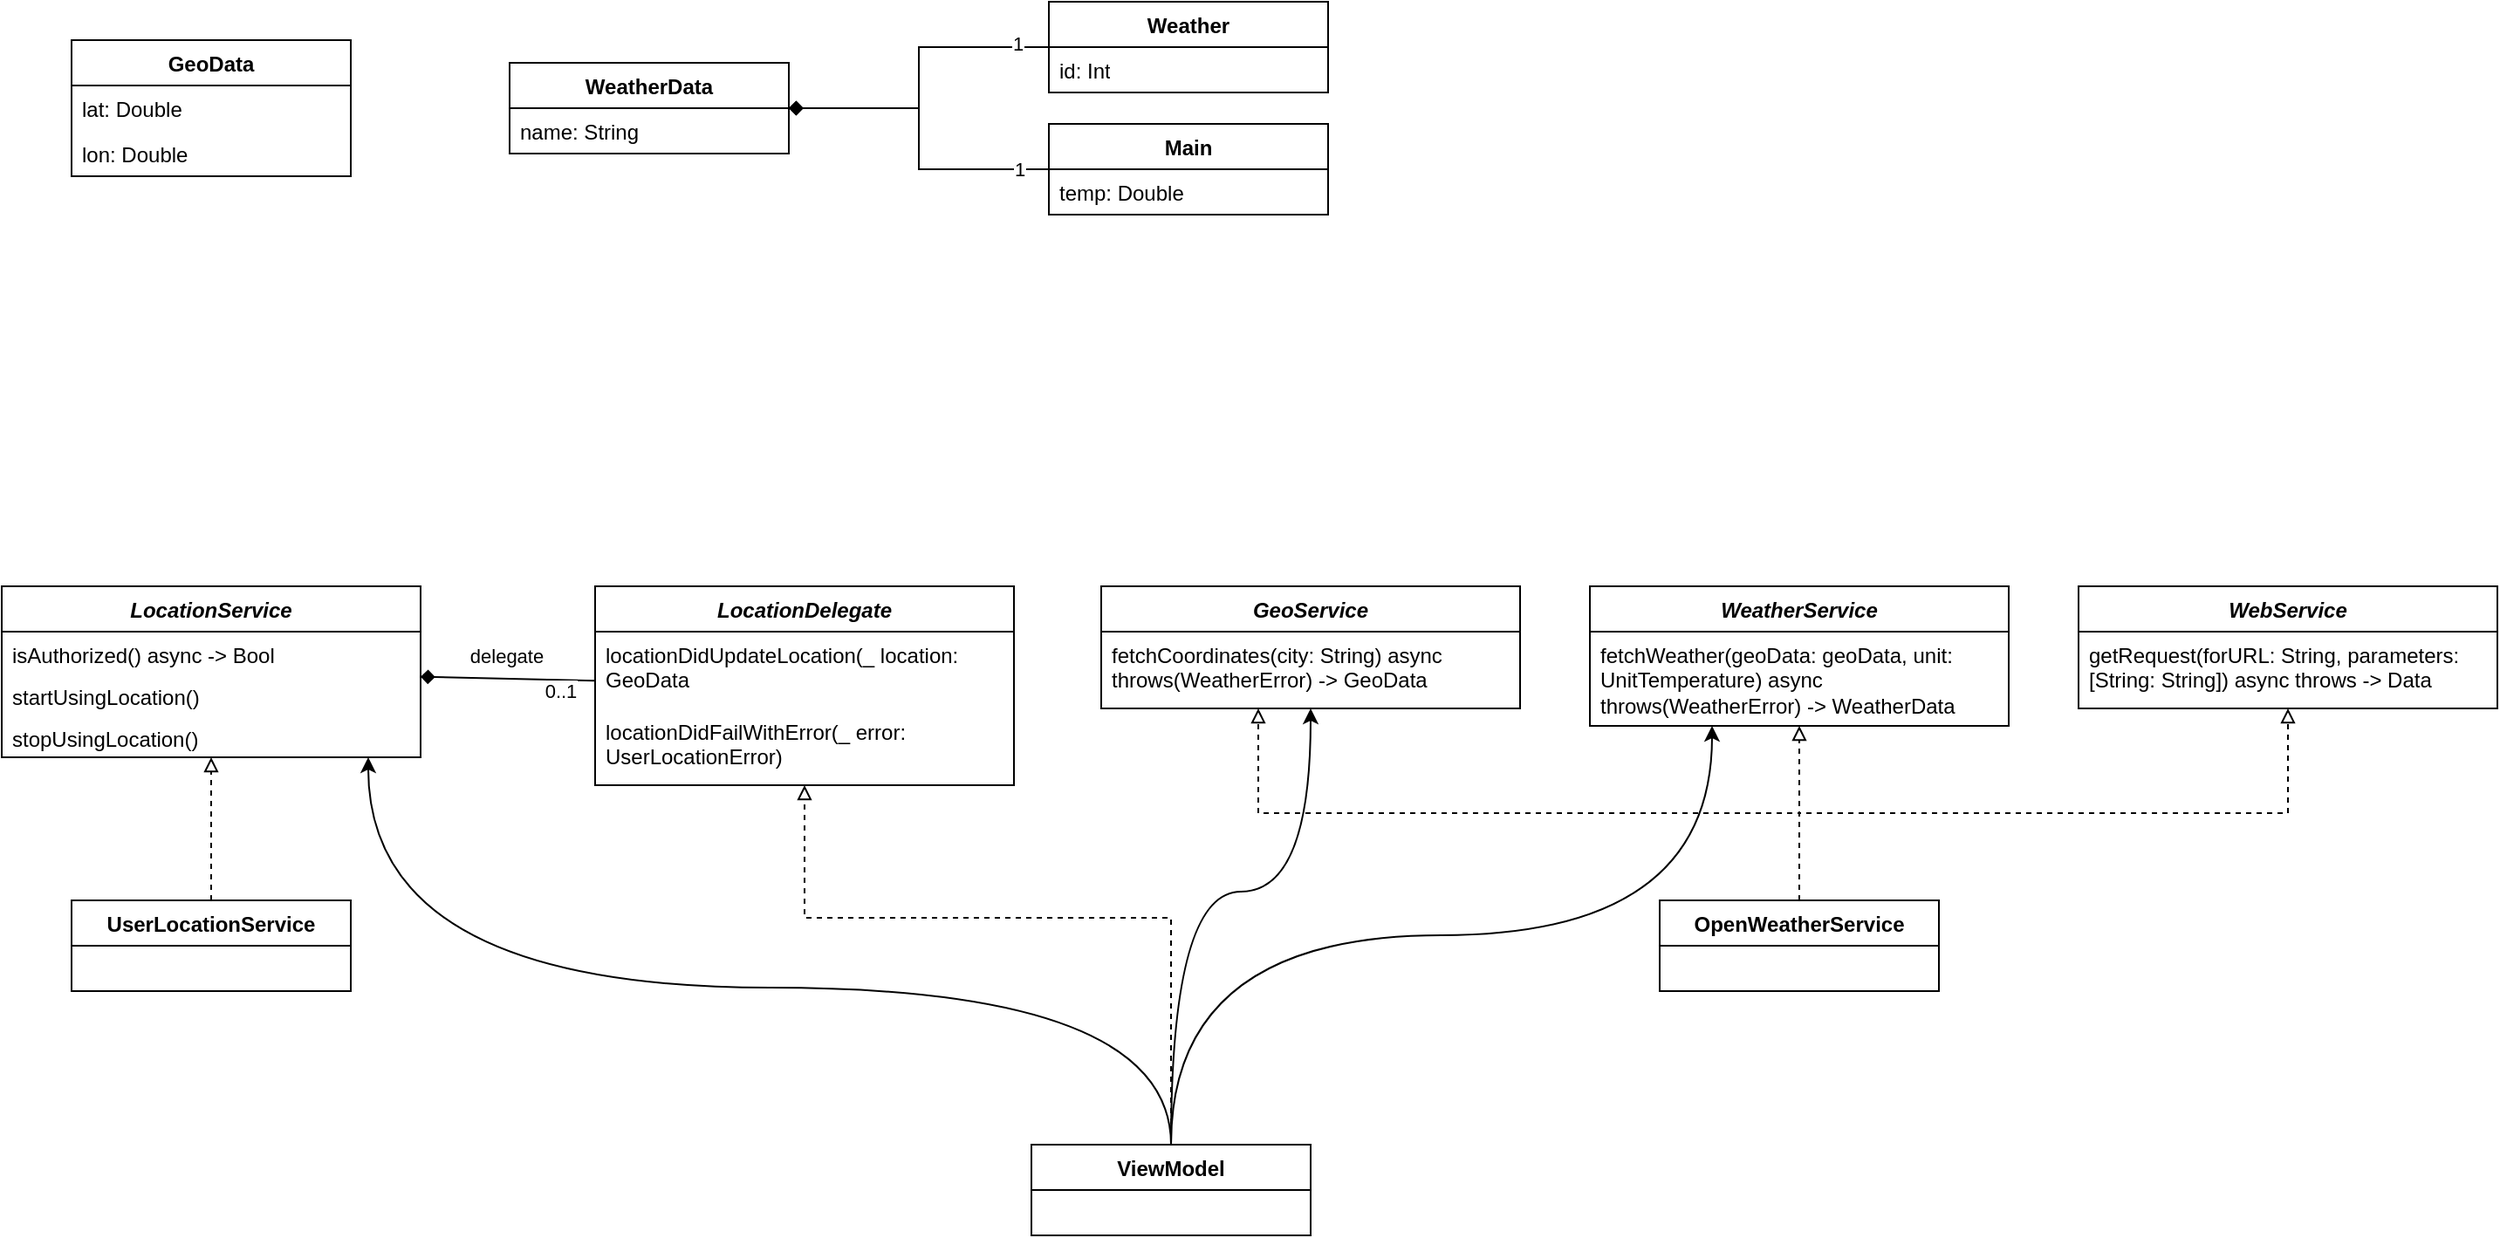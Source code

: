 <mxfile version="28.0.4">
  <diagram name="Page-1" id="w1_6OLsQB0cvUqWSx5Az">
    <mxGraphModel dx="1582" dy="1478" grid="1" gridSize="10" guides="1" tooltips="1" connect="1" arrows="1" fold="1" page="1" pageScale="1" pageWidth="827" pageHeight="1169" math="0" shadow="0">
      <root>
        <mxCell id="0" />
        <mxCell id="1" parent="0" />
        <mxCell id="kp8fkE1fsK6K8WB61W0s-1" value="&lt;i&gt;GeoService&lt;/i&gt;" style="swimlane;fontStyle=1;align=center;verticalAlign=top;childLayout=stackLayout;horizontal=1;startSize=26;horizontalStack=0;resizeParent=1;resizeParentMax=0;resizeLast=0;collapsible=1;marginBottom=0;whiteSpace=wrap;html=1;" parent="1" vertex="1">
          <mxGeometry x="1580" y="420" width="240" height="70" as="geometry" />
        </mxCell>
        <mxCell id="kp8fkE1fsK6K8WB61W0s-4" value="fetchCoordinates(city: String)&amp;nbsp;async throws(WeatherError)&lt;span style=&quot;background-color: transparent; color: light-dark(rgb(0, 0, 0), rgb(255, 255, 255));&quot;&gt;&amp;nbsp;-&amp;gt; GeoData&lt;/span&gt;" style="text;strokeColor=none;fillColor=none;align=left;verticalAlign=top;spacingLeft=4;spacingRight=4;overflow=hidden;rotatable=0;points=[[0,0.5],[1,0.5]];portConstraint=eastwest;whiteSpace=wrap;html=1;" parent="kp8fkE1fsK6K8WB61W0s-1" vertex="1">
          <mxGeometry y="26" width="240" height="44" as="geometry" />
        </mxCell>
        <mxCell id="kp8fkE1fsK6K8WB61W0s-5" value="&lt;i&gt;WeatherService&lt;/i&gt;" style="swimlane;fontStyle=1;align=center;verticalAlign=top;childLayout=stackLayout;horizontal=1;startSize=26;horizontalStack=0;resizeParent=1;resizeParentMax=0;resizeLast=0;collapsible=1;marginBottom=0;whiteSpace=wrap;html=1;" parent="1" vertex="1">
          <mxGeometry x="1860" y="420" width="240" height="80" as="geometry" />
        </mxCell>
        <mxCell id="kp8fkE1fsK6K8WB61W0s-6" value="fetchWeather(geoData: geoData, unit: UnitTemperature)&amp;nbsp;async throws(WeatherError) -&amp;gt; WeatherData" style="text;strokeColor=none;fillColor=none;align=left;verticalAlign=top;spacingLeft=4;spacingRight=4;overflow=hidden;rotatable=0;points=[[0,0.5],[1,0.5]];portConstraint=eastwest;whiteSpace=wrap;html=1;" parent="kp8fkE1fsK6K8WB61W0s-5" vertex="1">
          <mxGeometry y="26" width="240" height="54" as="geometry" />
        </mxCell>
        <mxCell id="kp8fkE1fsK6K8WB61W0s-7" value="&lt;i&gt;WebService&lt;/i&gt;" style="swimlane;fontStyle=1;align=center;verticalAlign=top;childLayout=stackLayout;horizontal=1;startSize=26;horizontalStack=0;resizeParent=1;resizeParentMax=0;resizeLast=0;collapsible=1;marginBottom=0;whiteSpace=wrap;html=1;" parent="1" vertex="1">
          <mxGeometry x="2140" y="420" width="240" height="70" as="geometry" />
        </mxCell>
        <mxCell id="kp8fkE1fsK6K8WB61W0s-8" value="getRequest(forURL: String, parameters: [String: String]) async throws -&amp;gt; Data" style="text;strokeColor=none;fillColor=none;align=left;verticalAlign=top;spacingLeft=4;spacingRight=4;overflow=hidden;rotatable=0;points=[[0,0.5],[1,0.5]];portConstraint=eastwest;whiteSpace=wrap;html=1;" parent="kp8fkE1fsK6K8WB61W0s-7" vertex="1">
          <mxGeometry y="26" width="240" height="44" as="geometry" />
        </mxCell>
        <mxCell id="kp8fkE1fsK6K8WB61W0s-13" style="edgeStyle=orthogonalEdgeStyle;rounded=0;orthogonalLoop=1;jettySize=auto;html=1;dashed=1;endArrow=block;endFill=0;" parent="1" source="kp8fkE1fsK6K8WB61W0s-9" target="kp8fkE1fsK6K8WB61W0s-1" edge="1">
          <mxGeometry relative="1" as="geometry">
            <Array as="points">
              <mxPoint x="1980" y="550" />
              <mxPoint x="1670" y="550" />
            </Array>
          </mxGeometry>
        </mxCell>
        <mxCell id="kp8fkE1fsK6K8WB61W0s-14" style="edgeStyle=orthogonalEdgeStyle;rounded=0;orthogonalLoop=1;jettySize=auto;html=1;endArrow=block;endFill=0;dashed=1;" parent="1" source="kp8fkE1fsK6K8WB61W0s-9" target="kp8fkE1fsK6K8WB61W0s-5" edge="1">
          <mxGeometry relative="1" as="geometry" />
        </mxCell>
        <mxCell id="kp8fkE1fsK6K8WB61W0s-15" style="edgeStyle=orthogonalEdgeStyle;rounded=0;orthogonalLoop=1;jettySize=auto;html=1;dashed=1;endArrow=block;endFill=0;" parent="1" source="kp8fkE1fsK6K8WB61W0s-9" target="kp8fkE1fsK6K8WB61W0s-7" edge="1">
          <mxGeometry relative="1" as="geometry">
            <Array as="points">
              <mxPoint x="1980" y="550" />
              <mxPoint x="2260" y="550" />
            </Array>
          </mxGeometry>
        </mxCell>
        <mxCell id="kp8fkE1fsK6K8WB61W0s-9" value="OpenWeatherService" style="swimlane;fontStyle=1;align=center;verticalAlign=top;childLayout=stackLayout;horizontal=1;startSize=26;horizontalStack=0;resizeParent=1;resizeParentMax=0;resizeLast=0;collapsible=1;marginBottom=0;whiteSpace=wrap;html=1;" parent="1" vertex="1">
          <mxGeometry x="1900" y="600" width="160" height="52" as="geometry" />
        </mxCell>
        <mxCell id="dlY_rLebuokKGh8H4kgw-8" style="rounded=0;orthogonalLoop=1;jettySize=auto;html=1;endArrow=none;endFill=0;startArrow=diamond;startFill=1;" edge="1" parent="1" source="dlY_rLebuokKGh8H4kgw-1" target="dlY_rLebuokKGh8H4kgw-5">
          <mxGeometry relative="1" as="geometry" />
        </mxCell>
        <mxCell id="dlY_rLebuokKGh8H4kgw-9" value="delegate" style="edgeLabel;html=1;align=center;verticalAlign=middle;resizable=0;points=[];" vertex="1" connectable="0" parent="dlY_rLebuokKGh8H4kgw-8">
          <mxGeometry x="-0.034" y="2" relative="1" as="geometry">
            <mxPoint y="-11" as="offset" />
          </mxGeometry>
        </mxCell>
        <mxCell id="dlY_rLebuokKGh8H4kgw-14" value="0..1" style="edgeLabel;html=1;align=center;verticalAlign=middle;resizable=0;points=[];" vertex="1" connectable="0" parent="dlY_rLebuokKGh8H4kgw-8">
          <mxGeometry x="0.821" y="2" relative="1" as="geometry">
            <mxPoint x="-11" y="8" as="offset" />
          </mxGeometry>
        </mxCell>
        <mxCell id="dlY_rLebuokKGh8H4kgw-1" value="&lt;i&gt;LocationService&lt;/i&gt;" style="swimlane;fontStyle=1;align=center;verticalAlign=top;childLayout=stackLayout;horizontal=1;startSize=26;horizontalStack=0;resizeParent=1;resizeParentMax=0;resizeLast=0;collapsible=1;marginBottom=0;whiteSpace=wrap;html=1;" vertex="1" parent="1">
          <mxGeometry x="950" y="420" width="240" height="98" as="geometry" />
        </mxCell>
        <mxCell id="dlY_rLebuokKGh8H4kgw-2" value="isAuthorized() async -&amp;gt; Bool" style="text;strokeColor=none;fillColor=none;align=left;verticalAlign=top;spacingLeft=4;spacingRight=4;overflow=hidden;rotatable=0;points=[[0,0.5],[1,0.5]];portConstraint=eastwest;whiteSpace=wrap;html=1;" vertex="1" parent="dlY_rLebuokKGh8H4kgw-1">
          <mxGeometry y="26" width="240" height="24" as="geometry" />
        </mxCell>
        <mxCell id="dlY_rLebuokKGh8H4kgw-10" value="startUsingLocation()" style="text;strokeColor=none;fillColor=none;align=left;verticalAlign=top;spacingLeft=4;spacingRight=4;overflow=hidden;rotatable=0;points=[[0,0.5],[1,0.5]];portConstraint=eastwest;whiteSpace=wrap;html=1;" vertex="1" parent="dlY_rLebuokKGh8H4kgw-1">
          <mxGeometry y="50" width="240" height="24" as="geometry" />
        </mxCell>
        <mxCell id="dlY_rLebuokKGh8H4kgw-11" value="stopUsingLocation()" style="text;strokeColor=none;fillColor=none;align=left;verticalAlign=top;spacingLeft=4;spacingRight=4;overflow=hidden;rotatable=0;points=[[0,0.5],[1,0.5]];portConstraint=eastwest;whiteSpace=wrap;html=1;" vertex="1" parent="dlY_rLebuokKGh8H4kgw-1">
          <mxGeometry y="74" width="240" height="24" as="geometry" />
        </mxCell>
        <mxCell id="dlY_rLebuokKGh8H4kgw-5" value="&lt;i&gt;LocationDelegate&lt;/i&gt;" style="swimlane;fontStyle=1;align=center;verticalAlign=top;childLayout=stackLayout;horizontal=1;startSize=26;horizontalStack=0;resizeParent=1;resizeParentMax=0;resizeLast=0;collapsible=1;marginBottom=0;whiteSpace=wrap;html=1;" vertex="1" parent="1">
          <mxGeometry x="1290" y="420" width="240" height="114" as="geometry" />
        </mxCell>
        <mxCell id="dlY_rLebuokKGh8H4kgw-6" value="locationDidUpdateLocation(_ location: GeoData" style="text;strokeColor=none;fillColor=none;align=left;verticalAlign=top;spacingLeft=4;spacingRight=4;overflow=hidden;rotatable=0;points=[[0,0.5],[1,0.5]];portConstraint=eastwest;whiteSpace=wrap;html=1;" vertex="1" parent="dlY_rLebuokKGh8H4kgw-5">
          <mxGeometry y="26" width="240" height="44" as="geometry" />
        </mxCell>
        <mxCell id="dlY_rLebuokKGh8H4kgw-7" value="locationDidFailWithError(_ error: UserLocationError)" style="text;strokeColor=none;fillColor=none;align=left;verticalAlign=top;spacingLeft=4;spacingRight=4;overflow=hidden;rotatable=0;points=[[0,0.5],[1,0.5]];portConstraint=eastwest;whiteSpace=wrap;html=1;" vertex="1" parent="dlY_rLebuokKGh8H4kgw-5">
          <mxGeometry y="70" width="240" height="44" as="geometry" />
        </mxCell>
        <mxCell id="dlY_rLebuokKGh8H4kgw-13" style="edgeStyle=orthogonalEdgeStyle;rounded=0;orthogonalLoop=1;jettySize=auto;html=1;dashed=1;endArrow=block;endFill=0;" edge="1" parent="1" source="dlY_rLebuokKGh8H4kgw-12" target="dlY_rLebuokKGh8H4kgw-1">
          <mxGeometry relative="1" as="geometry" />
        </mxCell>
        <mxCell id="dlY_rLebuokKGh8H4kgw-12" value="UserLocationService" style="swimlane;fontStyle=1;align=center;verticalAlign=top;childLayout=stackLayout;horizontal=1;startSize=26;horizontalStack=0;resizeParent=1;resizeParentMax=0;resizeLast=0;collapsible=1;marginBottom=0;whiteSpace=wrap;html=1;" vertex="1" parent="1">
          <mxGeometry x="990" y="600" width="160" height="52" as="geometry" />
        </mxCell>
        <mxCell id="dlY_rLebuokKGh8H4kgw-16" style="edgeStyle=orthogonalEdgeStyle;rounded=0;orthogonalLoop=1;jettySize=auto;html=1;dashed=1;endArrow=block;endFill=0;" edge="1" parent="1" source="dlY_rLebuokKGh8H4kgw-15" target="dlY_rLebuokKGh8H4kgw-5">
          <mxGeometry relative="1" as="geometry">
            <Array as="points">
              <mxPoint x="1620" y="610" />
              <mxPoint x="1410" y="610" />
            </Array>
          </mxGeometry>
        </mxCell>
        <mxCell id="dlY_rLebuokKGh8H4kgw-17" style="edgeStyle=orthogonalEdgeStyle;rounded=0;orthogonalLoop=1;jettySize=auto;html=1;elbow=vertical;curved=1;" edge="1" parent="1" source="dlY_rLebuokKGh8H4kgw-15" target="kp8fkE1fsK6K8WB61W0s-1">
          <mxGeometry relative="1" as="geometry">
            <Array as="points">
              <mxPoint x="1620" y="595" />
              <mxPoint x="1700" y="595" />
            </Array>
          </mxGeometry>
        </mxCell>
        <mxCell id="dlY_rLebuokKGh8H4kgw-18" style="edgeStyle=orthogonalEdgeStyle;rounded=0;orthogonalLoop=1;jettySize=auto;html=1;elbow=vertical;curved=1;" edge="1" parent="1" source="dlY_rLebuokKGh8H4kgw-15" target="kp8fkE1fsK6K8WB61W0s-5">
          <mxGeometry relative="1" as="geometry">
            <Array as="points">
              <mxPoint x="1620" y="620" />
              <mxPoint x="1930" y="620" />
            </Array>
          </mxGeometry>
        </mxCell>
        <mxCell id="dlY_rLebuokKGh8H4kgw-19" style="edgeStyle=orthogonalEdgeStyle;rounded=0;orthogonalLoop=1;jettySize=auto;html=1;curved=1;" edge="1" parent="1" source="dlY_rLebuokKGh8H4kgw-15" target="dlY_rLebuokKGh8H4kgw-1">
          <mxGeometry relative="1" as="geometry">
            <Array as="points">
              <mxPoint x="1620" y="650" />
              <mxPoint x="1160" y="650" />
            </Array>
          </mxGeometry>
        </mxCell>
        <mxCell id="dlY_rLebuokKGh8H4kgw-15" value="ViewModel" style="swimlane;fontStyle=1;align=center;verticalAlign=top;childLayout=stackLayout;horizontal=1;startSize=26;horizontalStack=0;resizeParent=1;resizeParentMax=0;resizeLast=0;collapsible=1;marginBottom=0;whiteSpace=wrap;html=1;" vertex="1" parent="1">
          <mxGeometry x="1540" y="740" width="160" height="52" as="geometry" />
        </mxCell>
        <mxCell id="dlY_rLebuokKGh8H4kgw-20" value="GeoData" style="swimlane;fontStyle=1;align=center;verticalAlign=top;childLayout=stackLayout;horizontal=1;startSize=26;horizontalStack=0;resizeParent=1;resizeParentMax=0;resizeLast=0;collapsible=1;marginBottom=0;whiteSpace=wrap;html=1;" vertex="1" parent="1">
          <mxGeometry x="990" y="107" width="160" height="78" as="geometry" />
        </mxCell>
        <mxCell id="dlY_rLebuokKGh8H4kgw-21" value="lat: Double" style="text;strokeColor=none;fillColor=none;align=left;verticalAlign=top;spacingLeft=4;spacingRight=4;overflow=hidden;rotatable=0;points=[[0,0.5],[1,0.5]];portConstraint=eastwest;whiteSpace=wrap;html=1;" vertex="1" parent="dlY_rLebuokKGh8H4kgw-20">
          <mxGeometry y="26" width="160" height="26" as="geometry" />
        </mxCell>
        <mxCell id="dlY_rLebuokKGh8H4kgw-22" value="lon: Double" style="text;strokeColor=none;fillColor=none;align=left;verticalAlign=top;spacingLeft=4;spacingRight=4;overflow=hidden;rotatable=0;points=[[0,0.5],[1,0.5]];portConstraint=eastwest;whiteSpace=wrap;html=1;" vertex="1" parent="dlY_rLebuokKGh8H4kgw-20">
          <mxGeometry y="52" width="160" height="26" as="geometry" />
        </mxCell>
        <mxCell id="dlY_rLebuokKGh8H4kgw-32" style="edgeStyle=orthogonalEdgeStyle;rounded=0;orthogonalLoop=1;jettySize=auto;html=1;endArrow=diamond;endFill=1;" edge="1" parent="1" source="dlY_rLebuokKGh8H4kgw-26" target="dlY_rLebuokKGh8H4kgw-23">
          <mxGeometry relative="1" as="geometry" />
        </mxCell>
        <mxCell id="dlY_rLebuokKGh8H4kgw-34" value="1" style="edgeLabel;html=1;align=center;verticalAlign=middle;resizable=0;points=[];" vertex="1" connectable="0" parent="dlY_rLebuokKGh8H4kgw-32">
          <mxGeometry x="-0.799" y="-2" relative="1" as="geometry">
            <mxPoint as="offset" />
          </mxGeometry>
        </mxCell>
        <mxCell id="dlY_rLebuokKGh8H4kgw-33" style="edgeStyle=orthogonalEdgeStyle;rounded=0;orthogonalLoop=1;jettySize=auto;html=1;endArrow=diamond;endFill=1;" edge="1" parent="1" source="dlY_rLebuokKGh8H4kgw-29" target="dlY_rLebuokKGh8H4kgw-23">
          <mxGeometry relative="1" as="geometry" />
        </mxCell>
        <mxCell id="dlY_rLebuokKGh8H4kgw-35" value="1" style="edgeLabel;html=1;align=center;verticalAlign=middle;resizable=0;points=[];" vertex="1" connectable="0" parent="dlY_rLebuokKGh8H4kgw-33">
          <mxGeometry x="-0.81" relative="1" as="geometry">
            <mxPoint as="offset" />
          </mxGeometry>
        </mxCell>
        <mxCell id="dlY_rLebuokKGh8H4kgw-23" value="WeatherData" style="swimlane;fontStyle=1;align=center;verticalAlign=top;childLayout=stackLayout;horizontal=1;startSize=26;horizontalStack=0;resizeParent=1;resizeParentMax=0;resizeLast=0;collapsible=1;marginBottom=0;whiteSpace=wrap;html=1;" vertex="1" parent="1">
          <mxGeometry x="1241" y="120" width="160" height="52" as="geometry" />
        </mxCell>
        <mxCell id="dlY_rLebuokKGh8H4kgw-24" value="name: String" style="text;strokeColor=none;fillColor=none;align=left;verticalAlign=top;spacingLeft=4;spacingRight=4;overflow=hidden;rotatable=0;points=[[0,0.5],[1,0.5]];portConstraint=eastwest;whiteSpace=wrap;html=1;" vertex="1" parent="dlY_rLebuokKGh8H4kgw-23">
          <mxGeometry y="26" width="160" height="26" as="geometry" />
        </mxCell>
        <mxCell id="dlY_rLebuokKGh8H4kgw-26" value="Weather" style="swimlane;fontStyle=1;align=center;verticalAlign=top;childLayout=stackLayout;horizontal=1;startSize=26;horizontalStack=0;resizeParent=1;resizeParentMax=0;resizeLast=0;collapsible=1;marginBottom=0;whiteSpace=wrap;html=1;" vertex="1" parent="1">
          <mxGeometry x="1550" y="85" width="160" height="52" as="geometry" />
        </mxCell>
        <mxCell id="dlY_rLebuokKGh8H4kgw-27" value="id: Int" style="text;strokeColor=none;fillColor=none;align=left;verticalAlign=top;spacingLeft=4;spacingRight=4;overflow=hidden;rotatable=0;points=[[0,0.5],[1,0.5]];portConstraint=eastwest;whiteSpace=wrap;html=1;" vertex="1" parent="dlY_rLebuokKGh8H4kgw-26">
          <mxGeometry y="26" width="160" height="26" as="geometry" />
        </mxCell>
        <mxCell id="dlY_rLebuokKGh8H4kgw-29" value="Main" style="swimlane;fontStyle=1;align=center;verticalAlign=top;childLayout=stackLayout;horizontal=1;startSize=26;horizontalStack=0;resizeParent=1;resizeParentMax=0;resizeLast=0;collapsible=1;marginBottom=0;whiteSpace=wrap;html=1;" vertex="1" parent="1">
          <mxGeometry x="1550" y="155" width="160" height="52" as="geometry" />
        </mxCell>
        <mxCell id="dlY_rLebuokKGh8H4kgw-30" value="temp: Double" style="text;strokeColor=none;fillColor=none;align=left;verticalAlign=top;spacingLeft=4;spacingRight=4;overflow=hidden;rotatable=0;points=[[0,0.5],[1,0.5]];portConstraint=eastwest;whiteSpace=wrap;html=1;" vertex="1" parent="dlY_rLebuokKGh8H4kgw-29">
          <mxGeometry y="26" width="160" height="26" as="geometry" />
        </mxCell>
      </root>
    </mxGraphModel>
  </diagram>
</mxfile>
